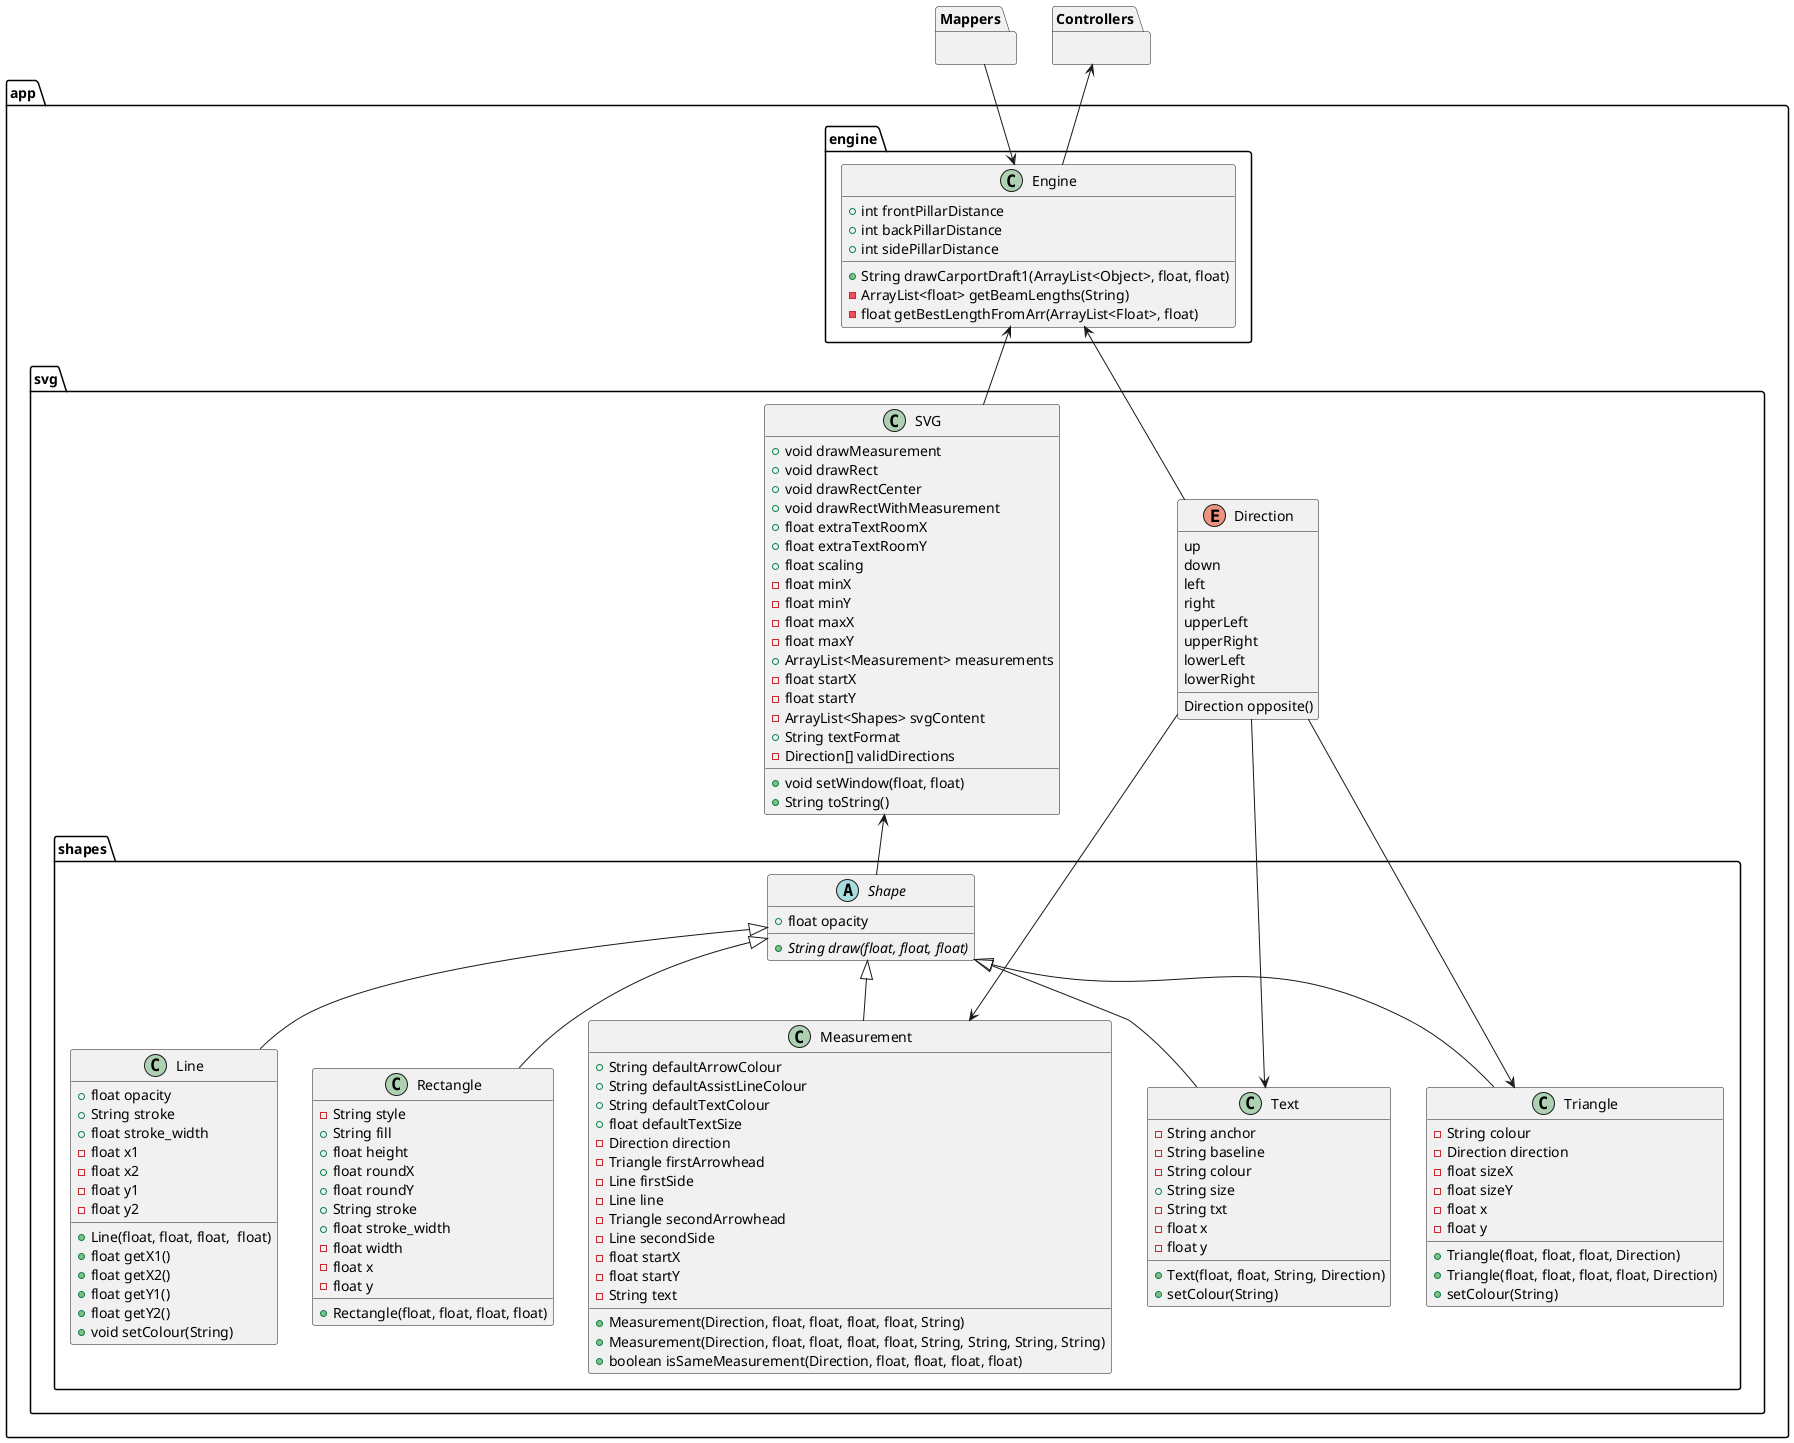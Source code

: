 @startuml
'https://plantuml.com/class-diagram

package Mappers {}
package Controllers {}
package app.svg.shapes {
    abstract class Shape {
        + float opacity
        + {abstract} String draw(float, float, float)
    }
    class Line Extends Shape {
        + Line(float, float, float,  float)
        + float getX1()
        + float getX2()
        + float getY1()
        + float getY2()
        + void setColour(String)
        + float opacity
        + String stroke
        + float stroke_width
        - float x1
        - float x2
        - float y1
        - float y2
    }
    class Rectangle Extends Shape {
        + Rectangle(float, float, float, float)
        - String style
        + String fill
        + float height
        + float roundX
        + float roundY
        + String stroke
        + float stroke_width
        - float width
        - float x
        - float y
    }
    class Text Extends Shape {
        + Text(float, float, String, Direction)
        + setColour(String)
        - String anchor
        - String baseline
        - String colour
        + String size
        - String txt
        - float x
        - float y
    }
    class Triangle Extends Shape {
        + Triangle(float, float, float, Direction)
        + Triangle(float, float, float, float, Direction)
        + setColour(String)
        - String colour
        - Direction direction
        - float sizeX
        - float sizeY
        - float x
        - float y
    }
    class Measurement Extends Shape {
        + Measurement(Direction, float, float, float, float, String)
        + Measurement(Direction, float, float, float, float, String, String, String, String)
        + boolean isSameMeasurement(Direction, float, float, float, float)
        + String defaultArrowColour
        + String defaultAssistLineColour
        + String defaultTextColour
        + float defaultTextSize
        - Direction direction
        - Triangle firstArrowhead
        - Line firstSide
        - Line line
        - Triangle secondArrowhead
        - Line secondSide
        - float startX
        - float startY
        - String text
    }
}
package app.svg {
    enum Direction {
        up
        down
        left
        right
        upperLeft
        upperRight
        lowerLeft
        lowerRight
        Direction opposite()
    }
    class SVG {
        + void setWindow(float, float)
        + void drawMeasurement
        + void drawRect
        + void drawRectCenter
        + void drawRectWithMeasurement
        + String toString()
        + float extraTextRoomX
        + float extraTextRoomY
        + float scaling
        - float minX
        - float minY
        - float maxX
        - float maxY
        + ArrayList<Measurement> measurements
        - float startX
        - float startY
        - ArrayList<Shapes> svgContent
        + String textFormat
        - Direction[] validDirections
    }
}
package app.engine {
    class Engine {
        + String drawCarportDraft1(ArrayList<Object>, float, float)
        - ArrayList<float> getBeamLengths(String)
        - float getBestLengthFromArr(ArrayList<Float>, float)
        + int frontPillarDistance
        + int backPillarDistance
        + int sidePillarDistance
    }
}

Mappers --> Engine
Controllers <-- Engine
SVG -up-> Engine
SVG <-- Shape
Direction ---> Triangle
Direction --> Measurement
Direction --> Text
Engine <-- Direction

@enduml